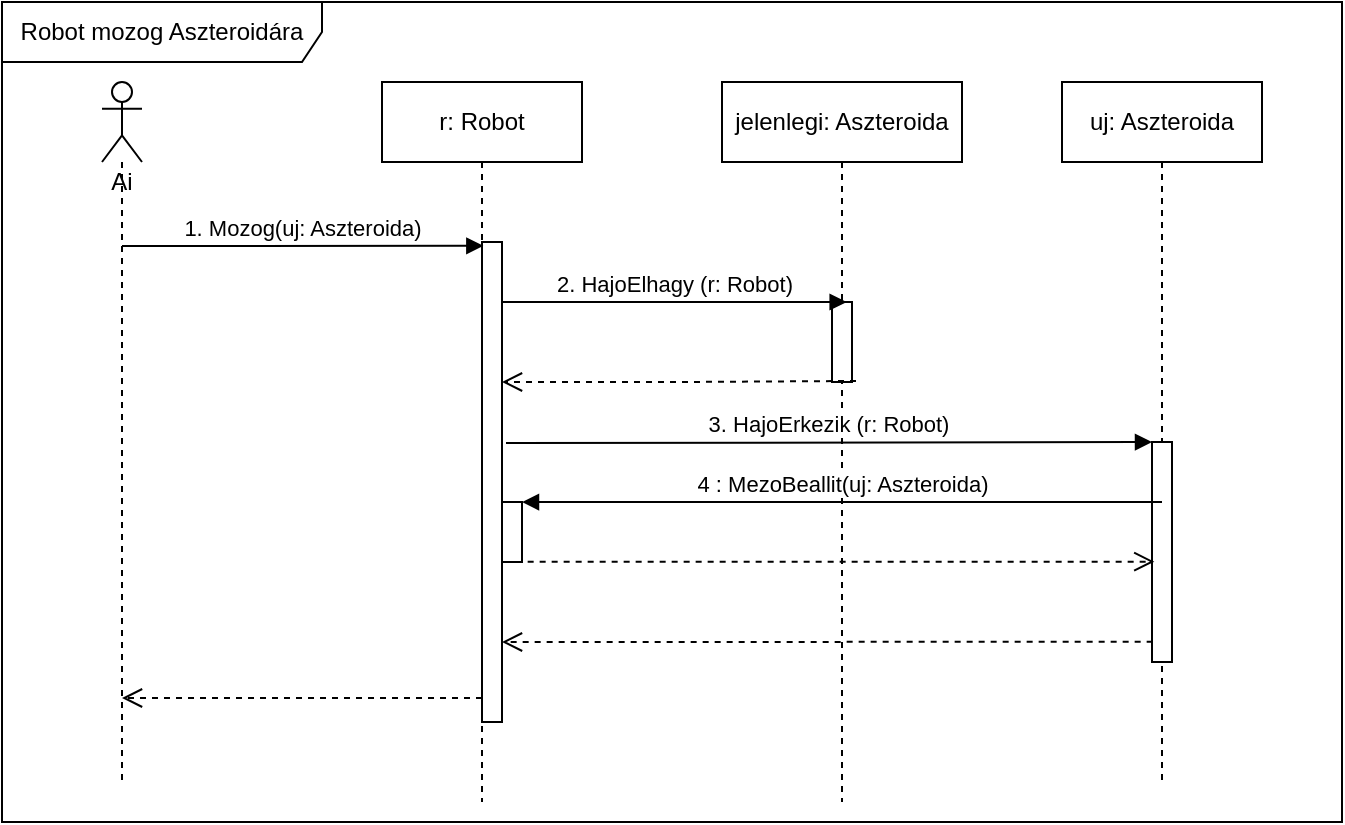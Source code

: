 <mxfile version="14.4.7" type="github">
  <diagram name="Page-1" id="13e1069c-82ec-6db2-03f1-153e76fe0fe0">
    <mxGraphModel dx="2688" dy="530" grid="1" gridSize="10" guides="1" tooltips="1" connect="1" arrows="1" fold="1" page="1" pageScale="1" pageWidth="1100" pageHeight="850" background="#ffffff" math="0" shadow="0">
      <root>
        <mxCell id="0" />
        <mxCell id="1" parent="0" />
        <mxCell id="eKuTOnKP7rXMy6YAmNFx-1" value="Robot mozog Aszteroidára" style="shape=umlFrame;whiteSpace=wrap;html=1;width=160;height=30;" vertex="1" parent="1">
          <mxGeometry x="-1080" y="70" width="670" height="410" as="geometry" />
        </mxCell>
        <mxCell id="eKuTOnKP7rXMy6YAmNFx-2" value="r: Robot" style="shape=umlLifeline;perimeter=lifelinePerimeter;whiteSpace=wrap;html=1;container=1;collapsible=0;recursiveResize=0;outlineConnect=0;" vertex="1" parent="1">
          <mxGeometry x="-890" y="110" width="100" height="360" as="geometry" />
        </mxCell>
        <mxCell id="eKuTOnKP7rXMy6YAmNFx-3" value="jelenlegi: Aszteroida" style="shape=umlLifeline;perimeter=lifelinePerimeter;whiteSpace=wrap;html=1;container=1;collapsible=0;recursiveResize=0;outlineConnect=0;" vertex="1" parent="1">
          <mxGeometry x="-720" y="110" width="120" height="360" as="geometry" />
        </mxCell>
        <mxCell id="eKuTOnKP7rXMy6YAmNFx-4" value="" style="html=1;points=[];perimeter=orthogonalPerimeter;" vertex="1" parent="eKuTOnKP7rXMy6YAmNFx-3">
          <mxGeometry x="55" y="110" width="10" height="40" as="geometry" />
        </mxCell>
        <mxCell id="eKuTOnKP7rXMy6YAmNFx-5" value="uj: Aszteroida" style="shape=umlLifeline;perimeter=lifelinePerimeter;whiteSpace=wrap;html=1;container=1;collapsible=0;recursiveResize=0;outlineConnect=0;" vertex="1" parent="1">
          <mxGeometry x="-550" y="110" width="100" height="350" as="geometry" />
        </mxCell>
        <mxCell id="eKuTOnKP7rXMy6YAmNFx-6" value="" style="html=1;points=[];perimeter=orthogonalPerimeter;" vertex="1" parent="eKuTOnKP7rXMy6YAmNFx-5">
          <mxGeometry x="45" y="180" width="10" height="110" as="geometry" />
        </mxCell>
        <mxCell id="eKuTOnKP7rXMy6YAmNFx-7" value="2. HajoElhagy (r: Robot)" style="html=1;verticalAlign=bottom;endArrow=block;entryX=0.733;entryY=0;entryDx=0;entryDy=0;entryPerimeter=0;" edge="1" parent="1" source="eKuTOnKP7rXMy6YAmNFx-2" target="eKuTOnKP7rXMy6YAmNFx-4">
          <mxGeometry x="0.047" relative="1" as="geometry">
            <mxPoint x="-840" y="210" as="sourcePoint" />
            <mxPoint as="offset" />
          </mxGeometry>
        </mxCell>
        <mxCell id="eKuTOnKP7rXMy6YAmNFx-8" value="" style="html=1;verticalAlign=bottom;endArrow=open;dashed=1;endSize=8;exitX=1.2;exitY=0.987;exitDx=0;exitDy=0;exitPerimeter=0;" edge="1" parent="1" source="eKuTOnKP7rXMy6YAmNFx-4" target="eKuTOnKP7rXMy6YAmNFx-11">
          <mxGeometry relative="1" as="geometry">
            <mxPoint x="-820" y="260" as="targetPoint" />
            <mxPoint x="-663" y="252" as="sourcePoint" />
            <Array as="points">
              <mxPoint x="-740" y="260" />
            </Array>
          </mxGeometry>
        </mxCell>
        <mxCell id="eKuTOnKP7rXMy6YAmNFx-9" value="3. HajoErkezik (r: Robot)" style="html=1;verticalAlign=bottom;endArrow=block;entryX=0;entryY=0;exitX=1.2;exitY=0.419;exitDx=0;exitDy=0;exitPerimeter=0;" edge="1" parent="1" source="eKuTOnKP7rXMy6YAmNFx-11" target="eKuTOnKP7rXMy6YAmNFx-6">
          <mxGeometry relative="1" as="geometry">
            <mxPoint x="-300" y="393.846" as="sourcePoint" />
          </mxGeometry>
        </mxCell>
        <mxCell id="eKuTOnKP7rXMy6YAmNFx-10" value="" style="html=1;points=[];perimeter=orthogonalPerimeter;" vertex="1" parent="1">
          <mxGeometry x="-840" y="330" width="10" height="30" as="geometry" />
        </mxCell>
        <mxCell id="eKuTOnKP7rXMy6YAmNFx-11" value="" style="html=1;points=[];perimeter=orthogonalPerimeter;" vertex="1" parent="1">
          <mxGeometry x="-840" y="190" width="10" height="240" as="geometry" />
        </mxCell>
        <mxCell id="eKuTOnKP7rXMy6YAmNFx-12" value="1. Mozog(uj: Aszteroida)" style="html=1;verticalAlign=bottom;endArrow=block;entryX=0.067;entryY=0.008;entryDx=0;entryDy=0;entryPerimeter=0;" edge="1" parent="1" target="eKuTOnKP7rXMy6YAmNFx-11">
          <mxGeometry x="-0.005" relative="1" as="geometry">
            <mxPoint x="-1020" y="192" as="sourcePoint" />
            <mxPoint as="offset" />
          </mxGeometry>
        </mxCell>
        <mxCell id="eKuTOnKP7rXMy6YAmNFx-13" value="" style="html=1;verticalAlign=bottom;endArrow=open;dashed=1;endSize=8;exitX=0;exitY=0.95;" edge="1" parent="1" source="eKuTOnKP7rXMy6YAmNFx-11" target="eKuTOnKP7rXMy6YAmNFx-18">
          <mxGeometry x="-0.11" y="-55" relative="1" as="geometry">
            <mxPoint x="-1010" y="418" as="targetPoint" />
            <Array as="points" />
            <mxPoint as="offset" />
          </mxGeometry>
        </mxCell>
        <mxCell id="eKuTOnKP7rXMy6YAmNFx-14" value="" style="html=1;verticalAlign=bottom;endArrow=open;dashed=1;endSize=8;exitX=0.033;exitY=0.908;exitDx=0;exitDy=0;exitPerimeter=0;" edge="1" parent="1" source="eKuTOnKP7rXMy6YAmNFx-6">
          <mxGeometry x="-0.095" relative="1" as="geometry">
            <mxPoint x="-830" y="390" as="targetPoint" />
            <mxPoint x="-510" y="390" as="sourcePoint" />
            <mxPoint as="offset" />
          </mxGeometry>
        </mxCell>
        <mxCell id="eKuTOnKP7rXMy6YAmNFx-15" value="" style="html=1;points=[];perimeter=orthogonalPerimeter;" vertex="1" parent="1">
          <mxGeometry x="-830" y="320" width="10" height="30" as="geometry" />
        </mxCell>
        <mxCell id="eKuTOnKP7rXMy6YAmNFx-16" value="4 : MezoBeallit(uj: Aszteroida)" style="html=1;verticalAlign=bottom;endArrow=block;exitX=0.5;exitY=0.273;exitDx=0;exitDy=0;exitPerimeter=0;" edge="1" parent="1" source="eKuTOnKP7rXMy6YAmNFx-6" target="eKuTOnKP7rXMy6YAmNFx-15">
          <mxGeometry relative="1" as="geometry">
            <mxPoint x="-510" y="320" as="sourcePoint" />
          </mxGeometry>
        </mxCell>
        <mxCell id="eKuTOnKP7rXMy6YAmNFx-17" value="" style="html=1;verticalAlign=bottom;endArrow=open;dashed=1;endSize=8;exitX=1.283;exitY=0.994;exitDx=0;exitDy=0;exitPerimeter=0;entryX=0.117;entryY=0.544;entryDx=0;entryDy=0;entryPerimeter=0;" edge="1" parent="1" source="eKuTOnKP7rXMy6YAmNFx-15" target="eKuTOnKP7rXMy6YAmNFx-6">
          <mxGeometry relative="1" as="geometry">
            <mxPoint x="-520" y="350" as="targetPoint" />
            <mxPoint x="-810" y="349" as="sourcePoint" />
          </mxGeometry>
        </mxCell>
        <mxCell id="eKuTOnKP7rXMy6YAmNFx-18" value="Ai" style="shape=umlLifeline;participant=umlActor;perimeter=lifelinePerimeter;whiteSpace=wrap;html=1;container=1;collapsible=0;recursiveResize=0;verticalAlign=top;spacingTop=36;outlineConnect=0;" vertex="1" parent="1">
          <mxGeometry x="-1030" y="110" width="20" height="350" as="geometry" />
        </mxCell>
      </root>
    </mxGraphModel>
  </diagram>
</mxfile>
